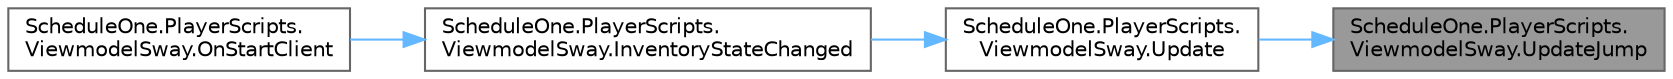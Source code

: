 digraph "ScheduleOne.PlayerScripts.ViewmodelSway.UpdateJump"
{
 // LATEX_PDF_SIZE
  bgcolor="transparent";
  edge [fontname=Helvetica,fontsize=10,labelfontname=Helvetica,labelfontsize=10];
  node [fontname=Helvetica,fontsize=10,shape=box,height=0.2,width=0.4];
  rankdir="RL";
  Node1 [id="Node000001",label="ScheduleOne.PlayerScripts.\lViewmodelSway.UpdateJump",height=0.2,width=0.4,color="gray40", fillcolor="grey60", style="filled", fontcolor="black",tooltip=" "];
  Node1 -> Node2 [id="edge1_Node000001_Node000002",dir="back",color="steelblue1",style="solid",tooltip=" "];
  Node2 [id="Node000002",label="ScheduleOne.PlayerScripts.\lViewmodelSway.Update",height=0.2,width=0.4,color="grey40", fillcolor="white", style="filled",URL="$class_schedule_one_1_1_player_scripts_1_1_viewmodel_sway.html#a04ff886177f8ad6b828bd90af9690744",tooltip=" "];
  Node2 -> Node3 [id="edge2_Node000002_Node000003",dir="back",color="steelblue1",style="solid",tooltip=" "];
  Node3 [id="Node000003",label="ScheduleOne.PlayerScripts.\lViewmodelSway.InventoryStateChanged",height=0.2,width=0.4,color="grey40", fillcolor="white", style="filled",URL="$class_schedule_one_1_1_player_scripts_1_1_viewmodel_sway.html#a6401a569042b71f042a11a3f293bbf37",tooltip=" "];
  Node3 -> Node4 [id="edge3_Node000003_Node000004",dir="back",color="steelblue1",style="solid",tooltip=" "];
  Node4 [id="Node000004",label="ScheduleOne.PlayerScripts.\lViewmodelSway.OnStartClient",height=0.2,width=0.4,color="grey40", fillcolor="white", style="filled",URL="$class_schedule_one_1_1_player_scripts_1_1_viewmodel_sway.html#a930298af2a307cef8b2070be11b95ca6",tooltip=" "];
}
